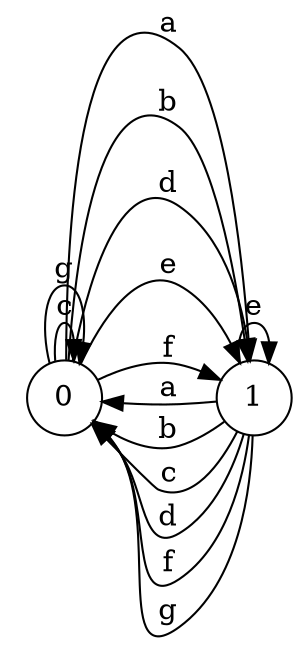 digraph n2_2 {
__start0 [label="" shape="none"];

rankdir=LR;
size="8,5";

s0 [style="filled", color="black", fillcolor="white" shape="circle", label="0"];
s1 [style="filled", color="black", fillcolor="white" shape="circle", label="1"];
s0 -> s1 [label="a"];
s0 -> s1 [label="b"];
s0 -> s0 [label="c"];
s0 -> s1 [label="d"];
s0 -> s1 [label="e"];
s0 -> s1 [label="f"];
s0 -> s0 [label="g"];
s1 -> s0 [label="a"];
s1 -> s0 [label="b"];
s1 -> s0 [label="c"];
s1 -> s0 [label="d"];
s1 -> s1 [label="e"];
s1 -> s0 [label="f"];
s1 -> s0 [label="g"];

}